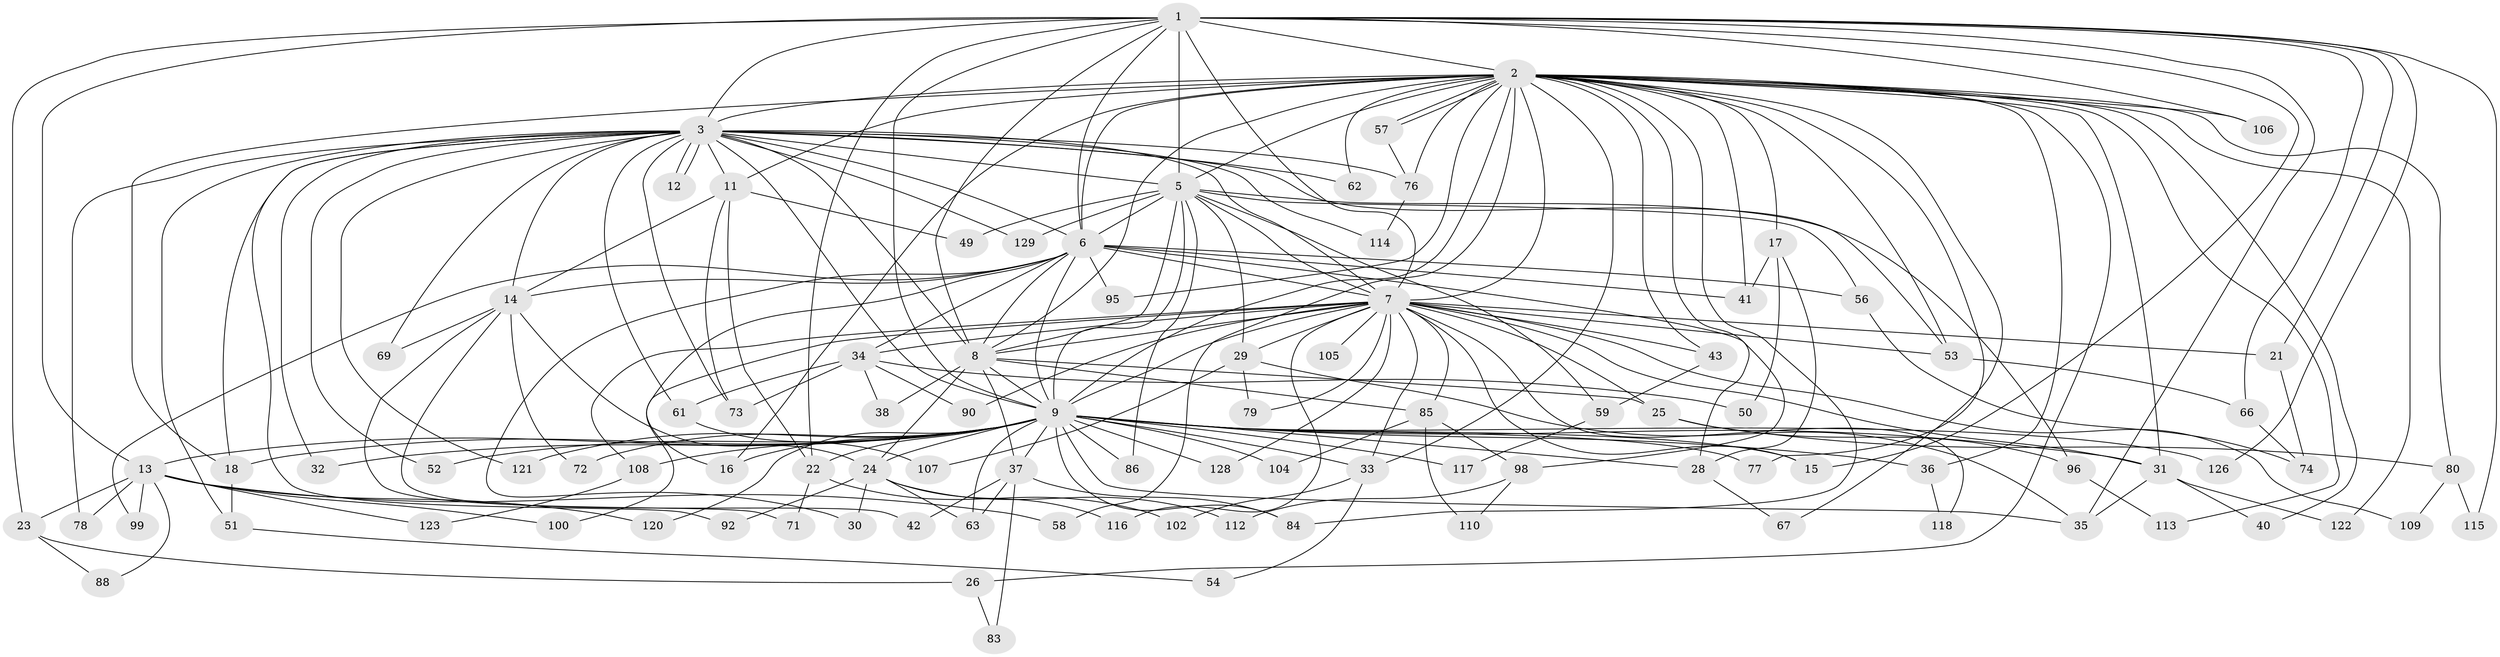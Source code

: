 // original degree distribution, {23: 0.007751937984496124, 25: 0.007751937984496124, 30: 0.007751937984496124, 22: 0.007751937984496124, 14: 0.007751937984496124, 19: 0.007751937984496124, 31: 0.007751937984496124, 15: 0.007751937984496124, 36: 0.007751937984496124, 12: 0.007751937984496124, 5: 0.03875968992248062, 2: 0.5426356589147286, 8: 0.031007751937984496, 3: 0.18604651162790697, 4: 0.10077519379844961, 6: 0.023255813953488372}
// Generated by graph-tools (version 1.1) at 2025/41/03/06/25 10:41:37]
// undirected, 96 vertices, 220 edges
graph export_dot {
graph [start="1"]
  node [color=gray90,style=filled];
  1 [super="+70"];
  2 [super="+4"];
  3 [super="+60"];
  5 [super="+10"];
  6 [super="+119"];
  7 [super="+47"];
  8 [super="+19"];
  9 [super="+94"];
  11 [super="+64"];
  12;
  13 [super="+20"];
  14 [super="+55"];
  15 [super="+75"];
  16 [super="+87"];
  17 [super="+81"];
  18 [super="+82"];
  21;
  22 [super="+44"];
  23;
  24 [super="+45"];
  25 [super="+27"];
  26;
  28;
  29 [super="+127"];
  30;
  31 [super="+39"];
  32;
  33 [super="+48"];
  34 [super="+46"];
  35 [super="+89"];
  36 [super="+97"];
  37;
  38;
  40;
  41 [super="+91"];
  42;
  43;
  49;
  50;
  51 [super="+124"];
  52;
  53 [super="+68"];
  54;
  56;
  57;
  58;
  59;
  61;
  62;
  63 [super="+65"];
  66 [super="+93"];
  67;
  69;
  71;
  72;
  73 [super="+103"];
  74;
  76 [super="+101"];
  77;
  78;
  79;
  80;
  83;
  84 [super="+125"];
  85;
  86;
  88;
  90;
  92;
  95;
  96;
  98;
  99;
  100;
  102;
  104;
  105;
  106 [super="+111"];
  107;
  108;
  109;
  110;
  112;
  113;
  114;
  115;
  116;
  117;
  118;
  120;
  121;
  122;
  123;
  126;
  128;
  129;
  1 -- 2 [weight=2];
  1 -- 3;
  1 -- 5 [weight=2];
  1 -- 6 [weight=2];
  1 -- 7;
  1 -- 8;
  1 -- 9 [weight=2];
  1 -- 13;
  1 -- 15;
  1 -- 21;
  1 -- 22 [weight=2];
  1 -- 23;
  1 -- 35;
  1 -- 66;
  1 -- 106 [weight=2];
  1 -- 115;
  1 -- 126;
  2 -- 3 [weight=2];
  2 -- 5 [weight=4];
  2 -- 6 [weight=2];
  2 -- 7 [weight=3];
  2 -- 8 [weight=2];
  2 -- 9 [weight=2];
  2 -- 11;
  2 -- 16;
  2 -- 17 [weight=2];
  2 -- 33;
  2 -- 57;
  2 -- 57;
  2 -- 62;
  2 -- 67;
  2 -- 76;
  2 -- 77;
  2 -- 84;
  2 -- 98;
  2 -- 106;
  2 -- 122;
  2 -- 80;
  2 -- 18;
  2 -- 26;
  2 -- 95;
  2 -- 36 [weight=2];
  2 -- 40;
  2 -- 41;
  2 -- 43;
  2 -- 113;
  2 -- 58;
  2 -- 31;
  2 -- 53;
  3 -- 5 [weight=2];
  3 -- 6;
  3 -- 7;
  3 -- 8;
  3 -- 9 [weight=2];
  3 -- 11;
  3 -- 12;
  3 -- 12;
  3 -- 32;
  3 -- 51;
  3 -- 52;
  3 -- 53;
  3 -- 61;
  3 -- 62;
  3 -- 69;
  3 -- 78;
  3 -- 92;
  3 -- 114;
  3 -- 121;
  3 -- 129;
  3 -- 76;
  3 -- 14;
  3 -- 73;
  3 -- 18;
  5 -- 6 [weight=2];
  5 -- 7 [weight=2];
  5 -- 8 [weight=3];
  5 -- 9 [weight=2];
  5 -- 29;
  5 -- 49;
  5 -- 56;
  5 -- 59;
  5 -- 86;
  5 -- 96;
  5 -- 129;
  6 -- 7;
  6 -- 8;
  6 -- 9;
  6 -- 14;
  6 -- 16;
  6 -- 28;
  6 -- 30;
  6 -- 34;
  6 -- 41;
  6 -- 56;
  6 -- 95;
  6 -- 99;
  7 -- 8;
  7 -- 9;
  7 -- 15;
  7 -- 21;
  7 -- 25 [weight=2];
  7 -- 29;
  7 -- 31;
  7 -- 34 [weight=2];
  7 -- 43;
  7 -- 53;
  7 -- 79;
  7 -- 85;
  7 -- 90;
  7 -- 100;
  7 -- 105 [weight=2];
  7 -- 108;
  7 -- 109;
  7 -- 116;
  7 -- 118;
  7 -- 128;
  7 -- 33;
  8 -- 9;
  8 -- 24;
  8 -- 25;
  8 -- 37;
  8 -- 38;
  8 -- 85;
  9 -- 13 [weight=2];
  9 -- 18;
  9 -- 22;
  9 -- 24;
  9 -- 28;
  9 -- 31;
  9 -- 32;
  9 -- 33;
  9 -- 35;
  9 -- 36;
  9 -- 37;
  9 -- 52;
  9 -- 72;
  9 -- 77;
  9 -- 84;
  9 -- 86;
  9 -- 104;
  9 -- 108;
  9 -- 117;
  9 -- 120;
  9 -- 126;
  9 -- 128;
  9 -- 121;
  9 -- 16;
  9 -- 63;
  9 -- 15;
  11 -- 14;
  11 -- 49;
  11 -- 73;
  11 -- 22;
  13 -- 23;
  13 -- 88;
  13 -- 100;
  13 -- 120;
  13 -- 123;
  13 -- 99;
  13 -- 58;
  13 -- 78;
  14 -- 42;
  14 -- 69;
  14 -- 71;
  14 -- 72;
  14 -- 24;
  17 -- 50;
  17 -- 28;
  17 -- 41;
  18 -- 51 [weight=2];
  21 -- 74;
  22 -- 71;
  22 -- 102;
  23 -- 26;
  23 -- 88;
  24 -- 30;
  24 -- 63;
  24 -- 92;
  24 -- 112;
  24 -- 116;
  25 -- 80;
  25 -- 96;
  26 -- 83;
  28 -- 67;
  29 -- 79;
  29 -- 107;
  29 -- 35;
  31 -- 40;
  31 -- 122;
  31 -- 35;
  33 -- 54;
  33 -- 102;
  34 -- 38;
  34 -- 50;
  34 -- 61;
  34 -- 73;
  34 -- 90;
  36 -- 118;
  37 -- 42;
  37 -- 63;
  37 -- 83;
  37 -- 84;
  43 -- 59;
  51 -- 54;
  53 -- 66;
  56 -- 74;
  57 -- 76;
  59 -- 117;
  61 -- 107;
  66 -- 74;
  76 -- 114;
  80 -- 109;
  80 -- 115;
  85 -- 98;
  85 -- 104;
  85 -- 110;
  96 -- 113;
  98 -- 110;
  98 -- 112;
  108 -- 123;
}

